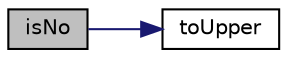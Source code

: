 digraph "isNo"
{
 // LATEX_PDF_SIZE
  edge [fontname="Helvetica",fontsize="10",labelfontname="Helvetica",labelfontsize="10"];
  node [fontname="Helvetica",fontsize="10",shape=record];
  rankdir="LR";
  Node1 [label="isNo",height=0.2,width=0.4,color="black", fillcolor="grey75", style="filled", fontcolor="black",tooltip="Check if str equals \"No\", \"N\", \"False\", or \"Off\"."];
  Node1 -> Node2 [color="midnightblue",fontsize="10",style="solid",fontname="Helvetica"];
  Node2 [label="toUpper",height=0.2,width=0.4,color="black", fillcolor="white", style="filled",URL="$namespacepFlow.html#a85d082a1fd1aa0dd5be3e779502475a7",tooltip="convert a word to all caps"];
}

